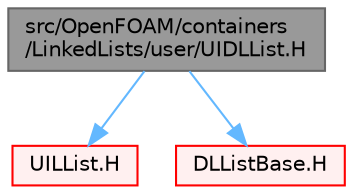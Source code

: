 digraph "src/OpenFOAM/containers/LinkedLists/user/UIDLList.H"
{
 // LATEX_PDF_SIZE
  bgcolor="transparent";
  edge [fontname=Helvetica,fontsize=10,labelfontname=Helvetica,labelfontsize=10];
  node [fontname=Helvetica,fontsize=10,shape=box,height=0.2,width=0.4];
  Node1 [id="Node000001",label="src/OpenFOAM/containers\l/LinkedLists/user/UIDLList.H",height=0.2,width=0.4,color="gray40", fillcolor="grey60", style="filled", fontcolor="black",tooltip="Intrusive doubly-linked list."];
  Node1 -> Node2 [id="edge1_Node000001_Node000002",color="steelblue1",style="solid",tooltip=" "];
  Node2 [id="Node000002",label="UILList.H",height=0.2,width=0.4,color="red", fillcolor="#FFF0F0", style="filled",URL="$UILList_8H.html",tooltip=" "];
  Node1 -> Node38 [id="edge2_Node000001_Node000038",color="steelblue1",style="solid",tooltip=" "];
  Node38 [id="Node000038",label="DLListBase.H",height=0.2,width=0.4,color="red", fillcolor="#FFF0F0", style="filled",URL="$DLListBase_8H.html",tooltip=" "];
}
